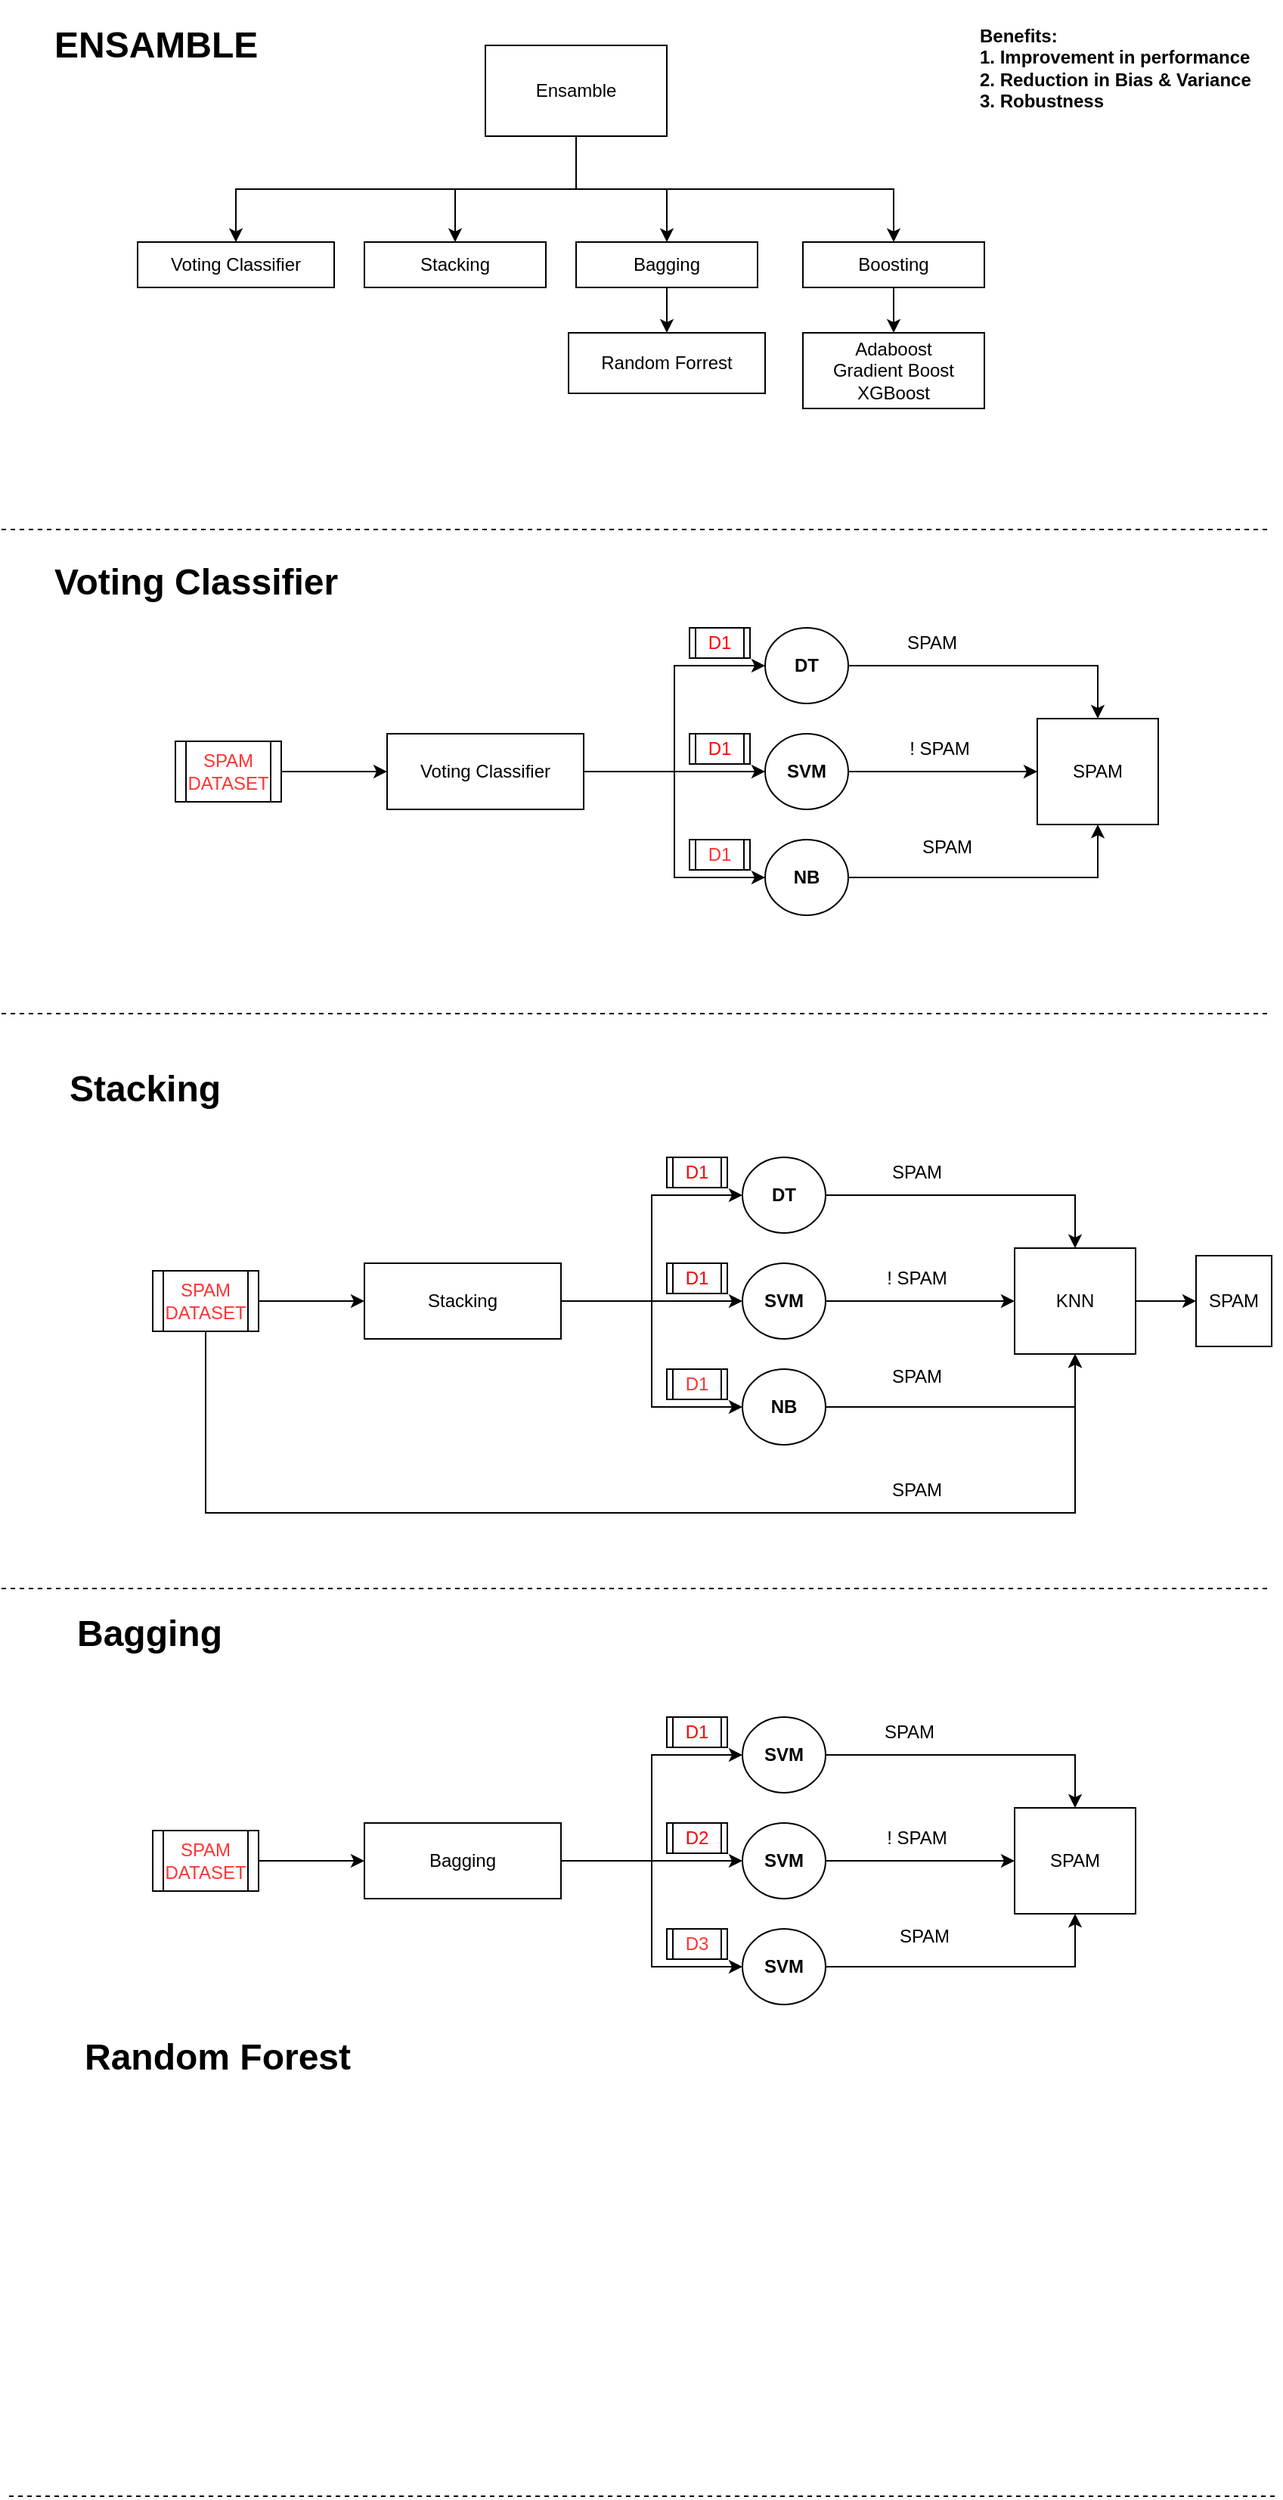 <mxfile version="21.0.2" type="github">
  <diagram name="Page-1" id="7lBA7kvD_7xqQ8wuXruY">
    <mxGraphModel dx="976" dy="680" grid="1" gridSize="10" guides="1" tooltips="1" connect="1" arrows="1" fold="1" page="1" pageScale="1" pageWidth="850" pageHeight="1100" math="0" shadow="0">
      <root>
        <mxCell id="0" />
        <mxCell id="1" parent="0" />
        <mxCell id="OzWp20X-Q7MLgfGEOaph-7" value="" style="edgeStyle=orthogonalEdgeStyle;rounded=0;orthogonalLoop=1;jettySize=auto;html=1;" edge="1" parent="1" source="OzWp20X-Q7MLgfGEOaph-1" target="OzWp20X-Q7MLgfGEOaph-5">
          <mxGeometry relative="1" as="geometry" />
        </mxCell>
        <mxCell id="OzWp20X-Q7MLgfGEOaph-1" value="Ensamble" style="rounded=0;whiteSpace=wrap;html=1;" vertex="1" parent="1">
          <mxGeometry x="320" y="40" width="120" height="60" as="geometry" />
        </mxCell>
        <mxCell id="OzWp20X-Q7MLgfGEOaph-2" value="Voting Classifier" style="rounded=0;whiteSpace=wrap;html=1;" vertex="1" parent="1">
          <mxGeometry x="90" y="170" width="130" height="30" as="geometry" />
        </mxCell>
        <mxCell id="OzWp20X-Q7MLgfGEOaph-4" value="Stacking" style="rounded=0;whiteSpace=wrap;html=1;" vertex="1" parent="1">
          <mxGeometry x="240" y="170" width="120" height="30" as="geometry" />
        </mxCell>
        <mxCell id="OzWp20X-Q7MLgfGEOaph-16" value="" style="edgeStyle=orthogonalEdgeStyle;rounded=0;orthogonalLoop=1;jettySize=auto;html=1;" edge="1" parent="1" source="OzWp20X-Q7MLgfGEOaph-5" target="OzWp20X-Q7MLgfGEOaph-15">
          <mxGeometry relative="1" as="geometry" />
        </mxCell>
        <mxCell id="OzWp20X-Q7MLgfGEOaph-5" value="Bagging" style="rounded=0;whiteSpace=wrap;html=1;" vertex="1" parent="1">
          <mxGeometry x="380" y="170" width="120" height="30" as="geometry" />
        </mxCell>
        <mxCell id="OzWp20X-Q7MLgfGEOaph-18" value="" style="edgeStyle=orthogonalEdgeStyle;rounded=0;orthogonalLoop=1;jettySize=auto;html=1;" edge="1" parent="1" source="OzWp20X-Q7MLgfGEOaph-6" target="OzWp20X-Q7MLgfGEOaph-17">
          <mxGeometry relative="1" as="geometry" />
        </mxCell>
        <mxCell id="OzWp20X-Q7MLgfGEOaph-6" value="Boosting" style="rounded=0;whiteSpace=wrap;html=1;" vertex="1" parent="1">
          <mxGeometry x="530" y="170" width="120" height="30" as="geometry" />
        </mxCell>
        <mxCell id="OzWp20X-Q7MLgfGEOaph-8" value="" style="edgeStyle=orthogonalEdgeStyle;rounded=0;orthogonalLoop=1;jettySize=auto;html=1;exitX=0.5;exitY=1;exitDx=0;exitDy=0;" edge="1" parent="1" source="OzWp20X-Q7MLgfGEOaph-1" target="OzWp20X-Q7MLgfGEOaph-2">
          <mxGeometry relative="1" as="geometry">
            <mxPoint x="390" y="110" as="sourcePoint" />
            <mxPoint x="450" y="180" as="targetPoint" />
          </mxGeometry>
        </mxCell>
        <mxCell id="OzWp20X-Q7MLgfGEOaph-11" value="" style="edgeStyle=orthogonalEdgeStyle;rounded=0;orthogonalLoop=1;jettySize=auto;html=1;exitX=0.5;exitY=1;exitDx=0;exitDy=0;entryX=0.5;entryY=0;entryDx=0;entryDy=0;" edge="1" parent="1" source="OzWp20X-Q7MLgfGEOaph-1" target="OzWp20X-Q7MLgfGEOaph-4">
          <mxGeometry relative="1" as="geometry">
            <mxPoint x="390" y="110" as="sourcePoint" />
            <mxPoint x="165" y="180" as="targetPoint" />
          </mxGeometry>
        </mxCell>
        <mxCell id="OzWp20X-Q7MLgfGEOaph-14" value="" style="edgeStyle=orthogonalEdgeStyle;rounded=0;orthogonalLoop=1;jettySize=auto;html=1;exitX=0.5;exitY=1;exitDx=0;exitDy=0;" edge="1" parent="1" source="OzWp20X-Q7MLgfGEOaph-1" target="OzWp20X-Q7MLgfGEOaph-6">
          <mxGeometry relative="1" as="geometry">
            <mxPoint x="390" y="110" as="sourcePoint" />
            <mxPoint x="450" y="180" as="targetPoint" />
          </mxGeometry>
        </mxCell>
        <mxCell id="OzWp20X-Q7MLgfGEOaph-15" value="Random Forrest" style="rounded=0;whiteSpace=wrap;html=1;" vertex="1" parent="1">
          <mxGeometry x="375" y="230" width="130" height="40" as="geometry" />
        </mxCell>
        <mxCell id="OzWp20X-Q7MLgfGEOaph-17" value="Adaboost&lt;br&gt;Gradient Boost&lt;br&gt;XGBoost" style="rounded=0;whiteSpace=wrap;html=1;align=center;" vertex="1" parent="1">
          <mxGeometry x="530" y="230" width="120" height="50" as="geometry" />
        </mxCell>
        <mxCell id="OzWp20X-Q7MLgfGEOaph-21" value="" style="edgeStyle=orthogonalEdgeStyle;rounded=0;orthogonalLoop=1;jettySize=auto;html=1;entryX=0;entryY=0.5;entryDx=0;entryDy=0;" edge="1" parent="1" source="OzWp20X-Q7MLgfGEOaph-19" target="OzWp20X-Q7MLgfGEOaph-20">
          <mxGeometry relative="1" as="geometry" />
        </mxCell>
        <mxCell id="OzWp20X-Q7MLgfGEOaph-19" value="Voting Classifier" style="rounded=0;whiteSpace=wrap;html=1;" vertex="1" parent="1">
          <mxGeometry x="255" y="495" width="130" height="50" as="geometry" />
        </mxCell>
        <mxCell id="OzWp20X-Q7MLgfGEOaph-31" value="" style="edgeStyle=orthogonalEdgeStyle;rounded=0;orthogonalLoop=1;jettySize=auto;html=1;" edge="1" parent="1" source="OzWp20X-Q7MLgfGEOaph-20" target="OzWp20X-Q7MLgfGEOaph-30">
          <mxGeometry relative="1" as="geometry" />
        </mxCell>
        <mxCell id="OzWp20X-Q7MLgfGEOaph-20" value="DT" style="ellipse;whiteSpace=wrap;html=1;rounded=0;fontStyle=1" vertex="1" parent="1">
          <mxGeometry x="505" y="425" width="55" height="50" as="geometry" />
        </mxCell>
        <mxCell id="OzWp20X-Q7MLgfGEOaph-22" value="SVM" style="ellipse;whiteSpace=wrap;html=1;rounded=0;fontStyle=1" vertex="1" parent="1">
          <mxGeometry x="505" y="495" width="55" height="50" as="geometry" />
        </mxCell>
        <mxCell id="OzWp20X-Q7MLgfGEOaph-23" value="NB" style="ellipse;whiteSpace=wrap;html=1;rounded=0;fontStyle=1" vertex="1" parent="1">
          <mxGeometry x="505" y="565" width="55" height="50" as="geometry" />
        </mxCell>
        <mxCell id="OzWp20X-Q7MLgfGEOaph-24" value="" style="edgeStyle=orthogonalEdgeStyle;rounded=0;orthogonalLoop=1;jettySize=auto;html=1;entryX=0;entryY=0.5;entryDx=0;entryDy=0;exitX=1;exitY=0.5;exitDx=0;exitDy=0;" edge="1" parent="1" source="OzWp20X-Q7MLgfGEOaph-19" target="OzWp20X-Q7MLgfGEOaph-23">
          <mxGeometry relative="1" as="geometry">
            <mxPoint x="395" y="530" as="sourcePoint" />
            <mxPoint x="500" y="430" as="targetPoint" />
          </mxGeometry>
        </mxCell>
        <mxCell id="OzWp20X-Q7MLgfGEOaph-25" value="" style="edgeStyle=orthogonalEdgeStyle;rounded=0;orthogonalLoop=1;jettySize=auto;html=1;exitX=1;exitY=0.5;exitDx=0;exitDy=0;" edge="1" parent="1" source="OzWp20X-Q7MLgfGEOaph-19" target="OzWp20X-Q7MLgfGEOaph-22">
          <mxGeometry relative="1" as="geometry">
            <mxPoint x="395" y="530" as="sourcePoint" />
            <mxPoint x="500" y="570" as="targetPoint" />
          </mxGeometry>
        </mxCell>
        <mxCell id="OzWp20X-Q7MLgfGEOaph-26" value="D1" style="shape=process;whiteSpace=wrap;html=1;backgroundOutline=1;fontColor=#FF0000;" vertex="1" parent="1">
          <mxGeometry x="455" y="425" width="40" height="20" as="geometry" />
        </mxCell>
        <mxCell id="OzWp20X-Q7MLgfGEOaph-27" value="D1" style="shape=process;whiteSpace=wrap;html=1;backgroundOutline=1;fontColor=#FF0000;" vertex="1" parent="1">
          <mxGeometry x="455" y="495" width="40" height="20" as="geometry" />
        </mxCell>
        <mxCell id="OzWp20X-Q7MLgfGEOaph-29" value="D1" style="shape=process;whiteSpace=wrap;html=1;backgroundOutline=1;fontColor=#FF3333;" vertex="1" parent="1">
          <mxGeometry x="455" y="565" width="40" height="20" as="geometry" />
        </mxCell>
        <mxCell id="OzWp20X-Q7MLgfGEOaph-30" value="SPAM" style="whiteSpace=wrap;html=1;rounded=0;" vertex="1" parent="1">
          <mxGeometry x="685" y="485" width="80" height="70" as="geometry" />
        </mxCell>
        <mxCell id="OzWp20X-Q7MLgfGEOaph-32" value="" style="edgeStyle=orthogonalEdgeStyle;rounded=0;orthogonalLoop=1;jettySize=auto;html=1;exitX=1;exitY=0.5;exitDx=0;exitDy=0;entryX=0;entryY=0.5;entryDx=0;entryDy=0;" edge="1" parent="1" source="OzWp20X-Q7MLgfGEOaph-22" target="OzWp20X-Q7MLgfGEOaph-30">
          <mxGeometry relative="1" as="geometry">
            <mxPoint x="570" y="460" as="sourcePoint" />
            <mxPoint x="695" y="520" as="targetPoint" />
          </mxGeometry>
        </mxCell>
        <mxCell id="OzWp20X-Q7MLgfGEOaph-33" value="" style="edgeStyle=orthogonalEdgeStyle;rounded=0;orthogonalLoop=1;jettySize=auto;html=1;entryX=0.5;entryY=1;entryDx=0;entryDy=0;exitX=1;exitY=0.5;exitDx=0;exitDy=0;" edge="1" parent="1" source="OzWp20X-Q7MLgfGEOaph-23" target="OzWp20X-Q7MLgfGEOaph-30">
          <mxGeometry relative="1" as="geometry">
            <mxPoint x="565" y="585" as="sourcePoint" />
            <mxPoint x="735" y="530" as="targetPoint" />
          </mxGeometry>
        </mxCell>
        <mxCell id="OzWp20X-Q7MLgfGEOaph-38" value="" style="edgeStyle=orthogonalEdgeStyle;rounded=0;orthogonalLoop=1;jettySize=auto;html=1;" edge="1" parent="1" source="OzWp20X-Q7MLgfGEOaph-34" target="OzWp20X-Q7MLgfGEOaph-19">
          <mxGeometry relative="1" as="geometry" />
        </mxCell>
        <mxCell id="OzWp20X-Q7MLgfGEOaph-34" value="SPAM DATASET" style="shape=process;whiteSpace=wrap;html=1;backgroundOutline=1;fontColor=#FF3333;" vertex="1" parent="1">
          <mxGeometry x="115" y="500" width="70" height="40" as="geometry" />
        </mxCell>
        <mxCell id="OzWp20X-Q7MLgfGEOaph-35" value="SPAM" style="text;html=1;align=center;verticalAlign=middle;resizable=0;points=[];autosize=1;strokeColor=none;fillColor=none;" vertex="1" parent="1">
          <mxGeometry x="585" y="420" width="60" height="30" as="geometry" />
        </mxCell>
        <mxCell id="OzWp20X-Q7MLgfGEOaph-36" value="! SPAM" style="text;html=1;align=center;verticalAlign=middle;resizable=0;points=[];autosize=1;strokeColor=none;fillColor=none;" vertex="1" parent="1">
          <mxGeometry x="590" y="490" width="60" height="30" as="geometry" />
        </mxCell>
        <mxCell id="OzWp20X-Q7MLgfGEOaph-37" value="SPAM" style="text;html=1;align=center;verticalAlign=middle;resizable=0;points=[];autosize=1;strokeColor=none;fillColor=none;" vertex="1" parent="1">
          <mxGeometry x="595" y="555" width="60" height="30" as="geometry" />
        </mxCell>
        <mxCell id="OzWp20X-Q7MLgfGEOaph-39" value="" style="endArrow=none;dashed=1;html=1;rounded=0;" edge="1" parent="1">
          <mxGeometry width="50" height="50" relative="1" as="geometry">
            <mxPoint y="360" as="sourcePoint" />
            <mxPoint x="840" y="360" as="targetPoint" />
          </mxGeometry>
        </mxCell>
        <mxCell id="OzWp20X-Q7MLgfGEOaph-40" value="&lt;h1 style=&quot;border-color: var(--border-color);&quot;&gt;Voting Classifier&lt;/h1&gt;&lt;h1&gt;&lt;p style=&quot;border-color: var(--border-color);&quot;&gt;&lt;br style=&quot;border-color: var(--border-color); font-size: 12px; font-weight: 400;&quot;&gt;&lt;/p&gt;&lt;/h1&gt;" style="text;html=1;strokeColor=none;fillColor=none;spacing=5;spacingTop=-20;whiteSpace=wrap;overflow=hidden;rounded=0;" vertex="1" parent="1">
          <mxGeometry x="30" y="375" width="210" height="35" as="geometry" />
        </mxCell>
        <mxCell id="OzWp20X-Q7MLgfGEOaph-42" value="&lt;h1&gt;ENSAMBLE&lt;/h1&gt;" style="text;html=1;strokeColor=none;fillColor=none;spacing=5;spacingTop=-20;whiteSpace=wrap;overflow=hidden;rounded=0;" vertex="1" parent="1">
          <mxGeometry x="30" y="20" width="210" height="35" as="geometry" />
        </mxCell>
        <mxCell id="OzWp20X-Q7MLgfGEOaph-43" value="" style="endArrow=none;dashed=1;html=1;rounded=0;" edge="1" parent="1">
          <mxGeometry width="50" height="50" relative="1" as="geometry">
            <mxPoint y="680" as="sourcePoint" />
            <mxPoint x="840" y="680" as="targetPoint" />
          </mxGeometry>
        </mxCell>
        <mxCell id="OzWp20X-Q7MLgfGEOaph-44" value="&lt;h1 style=&quot;border-color: var(--border-color);&quot;&gt;Stacking&lt;/h1&gt;" style="text;html=1;strokeColor=none;fillColor=none;spacing=5;spacingTop=-20;whiteSpace=wrap;overflow=hidden;rounded=0;" vertex="1" parent="1">
          <mxGeometry x="40" y="710" width="210" height="35" as="geometry" />
        </mxCell>
        <mxCell id="OzWp20X-Q7MLgfGEOaph-45" value="" style="edgeStyle=orthogonalEdgeStyle;rounded=0;orthogonalLoop=1;jettySize=auto;html=1;entryX=0;entryY=0.5;entryDx=0;entryDy=0;" edge="1" parent="1" source="OzWp20X-Q7MLgfGEOaph-46" target="OzWp20X-Q7MLgfGEOaph-48">
          <mxGeometry relative="1" as="geometry" />
        </mxCell>
        <mxCell id="OzWp20X-Q7MLgfGEOaph-46" value="Stacking" style="rounded=0;whiteSpace=wrap;html=1;" vertex="1" parent="1">
          <mxGeometry x="240" y="845" width="130" height="50" as="geometry" />
        </mxCell>
        <mxCell id="OzWp20X-Q7MLgfGEOaph-47" value="" style="edgeStyle=orthogonalEdgeStyle;rounded=0;orthogonalLoop=1;jettySize=auto;html=1;" edge="1" parent="1" source="OzWp20X-Q7MLgfGEOaph-48" target="OzWp20X-Q7MLgfGEOaph-56">
          <mxGeometry relative="1" as="geometry" />
        </mxCell>
        <mxCell id="OzWp20X-Q7MLgfGEOaph-48" value="DT" style="ellipse;whiteSpace=wrap;html=1;rounded=0;fontStyle=1" vertex="1" parent="1">
          <mxGeometry x="490" y="775" width="55" height="50" as="geometry" />
        </mxCell>
        <mxCell id="OzWp20X-Q7MLgfGEOaph-49" value="SVM" style="ellipse;whiteSpace=wrap;html=1;rounded=0;fontStyle=1" vertex="1" parent="1">
          <mxGeometry x="490" y="845" width="55" height="50" as="geometry" />
        </mxCell>
        <mxCell id="OzWp20X-Q7MLgfGEOaph-50" value="NB" style="ellipse;whiteSpace=wrap;html=1;rounded=0;fontStyle=1" vertex="1" parent="1">
          <mxGeometry x="490" y="915" width="55" height="50" as="geometry" />
        </mxCell>
        <mxCell id="OzWp20X-Q7MLgfGEOaph-51" value="" style="edgeStyle=orthogonalEdgeStyle;rounded=0;orthogonalLoop=1;jettySize=auto;html=1;entryX=0;entryY=0.5;entryDx=0;entryDy=0;exitX=1;exitY=0.5;exitDx=0;exitDy=0;" edge="1" parent="1" source="OzWp20X-Q7MLgfGEOaph-46" target="OzWp20X-Q7MLgfGEOaph-50">
          <mxGeometry relative="1" as="geometry">
            <mxPoint x="380" y="880" as="sourcePoint" />
            <mxPoint x="485" y="780" as="targetPoint" />
          </mxGeometry>
        </mxCell>
        <mxCell id="OzWp20X-Q7MLgfGEOaph-52" value="" style="edgeStyle=orthogonalEdgeStyle;rounded=0;orthogonalLoop=1;jettySize=auto;html=1;exitX=1;exitY=0.5;exitDx=0;exitDy=0;" edge="1" parent="1" source="OzWp20X-Q7MLgfGEOaph-46" target="OzWp20X-Q7MLgfGEOaph-49">
          <mxGeometry relative="1" as="geometry">
            <mxPoint x="380" y="880" as="sourcePoint" />
            <mxPoint x="485" y="920" as="targetPoint" />
          </mxGeometry>
        </mxCell>
        <mxCell id="OzWp20X-Q7MLgfGEOaph-53" value="D1" style="shape=process;whiteSpace=wrap;html=1;backgroundOutline=1;fontColor=#FF0000;" vertex="1" parent="1">
          <mxGeometry x="440" y="775" width="40" height="20" as="geometry" />
        </mxCell>
        <mxCell id="OzWp20X-Q7MLgfGEOaph-54" value="D1" style="shape=process;whiteSpace=wrap;html=1;backgroundOutline=1;fontColor=#FF0000;" vertex="1" parent="1">
          <mxGeometry x="440" y="845" width="40" height="20" as="geometry" />
        </mxCell>
        <mxCell id="OzWp20X-Q7MLgfGEOaph-55" value="D1" style="shape=process;whiteSpace=wrap;html=1;backgroundOutline=1;fontColor=#FF3333;" vertex="1" parent="1">
          <mxGeometry x="440" y="915" width="40" height="20" as="geometry" />
        </mxCell>
        <mxCell id="OzWp20X-Q7MLgfGEOaph-67" value="" style="edgeStyle=orthogonalEdgeStyle;rounded=0;orthogonalLoop=1;jettySize=auto;html=1;" edge="1" parent="1" source="OzWp20X-Q7MLgfGEOaph-56" target="OzWp20X-Q7MLgfGEOaph-66">
          <mxGeometry relative="1" as="geometry" />
        </mxCell>
        <mxCell id="OzWp20X-Q7MLgfGEOaph-56" value="KNN" style="whiteSpace=wrap;html=1;rounded=0;" vertex="1" parent="1">
          <mxGeometry x="670" y="835" width="80" height="70" as="geometry" />
        </mxCell>
        <mxCell id="OzWp20X-Q7MLgfGEOaph-57" value="" style="edgeStyle=orthogonalEdgeStyle;rounded=0;orthogonalLoop=1;jettySize=auto;html=1;exitX=1;exitY=0.5;exitDx=0;exitDy=0;entryX=0;entryY=0.5;entryDx=0;entryDy=0;" edge="1" parent="1" source="OzWp20X-Q7MLgfGEOaph-49" target="OzWp20X-Q7MLgfGEOaph-56">
          <mxGeometry relative="1" as="geometry">
            <mxPoint x="555" y="810" as="sourcePoint" />
            <mxPoint x="680" y="870" as="targetPoint" />
          </mxGeometry>
        </mxCell>
        <mxCell id="OzWp20X-Q7MLgfGEOaph-58" value="" style="edgeStyle=orthogonalEdgeStyle;rounded=0;orthogonalLoop=1;jettySize=auto;html=1;entryX=0.5;entryY=1;entryDx=0;entryDy=0;exitX=1;exitY=0.5;exitDx=0;exitDy=0;" edge="1" parent="1" target="OzWp20X-Q7MLgfGEOaph-56" source="OzWp20X-Q7MLgfGEOaph-50">
          <mxGeometry relative="1" as="geometry">
            <mxPoint x="550" y="935" as="sourcePoint" />
            <mxPoint x="720" y="880" as="targetPoint" />
          </mxGeometry>
        </mxCell>
        <mxCell id="OzWp20X-Q7MLgfGEOaph-59" value="" style="edgeStyle=orthogonalEdgeStyle;rounded=0;orthogonalLoop=1;jettySize=auto;html=1;" edge="1" parent="1" source="OzWp20X-Q7MLgfGEOaph-60" target="OzWp20X-Q7MLgfGEOaph-46">
          <mxGeometry relative="1" as="geometry" />
        </mxCell>
        <mxCell id="OzWp20X-Q7MLgfGEOaph-60" value="SPAM DATASET" style="shape=process;whiteSpace=wrap;html=1;backgroundOutline=1;fontColor=#FF3333;" vertex="1" parent="1">
          <mxGeometry x="100" y="850" width="70" height="40" as="geometry" />
        </mxCell>
        <mxCell id="OzWp20X-Q7MLgfGEOaph-61" value="SPAM" style="text;html=1;align=center;verticalAlign=middle;resizable=0;points=[];autosize=1;strokeColor=none;fillColor=none;" vertex="1" parent="1">
          <mxGeometry x="575" y="770" width="60" height="30" as="geometry" />
        </mxCell>
        <mxCell id="OzWp20X-Q7MLgfGEOaph-62" value="! SPAM" style="text;html=1;align=center;verticalAlign=middle;resizable=0;points=[];autosize=1;strokeColor=none;fillColor=none;" vertex="1" parent="1">
          <mxGeometry x="575" y="840" width="60" height="30" as="geometry" />
        </mxCell>
        <mxCell id="OzWp20X-Q7MLgfGEOaph-63" value="SPAM" style="text;html=1;align=center;verticalAlign=middle;resizable=0;points=[];autosize=1;strokeColor=none;fillColor=none;" vertex="1" parent="1">
          <mxGeometry x="575" y="905" width="60" height="30" as="geometry" />
        </mxCell>
        <mxCell id="OzWp20X-Q7MLgfGEOaph-64" value="" style="edgeStyle=orthogonalEdgeStyle;rounded=0;orthogonalLoop=1;jettySize=auto;html=1;exitX=0.5;exitY=1;exitDx=0;exitDy=0;" edge="1" parent="1" source="OzWp20X-Q7MLgfGEOaph-60" target="OzWp20X-Q7MLgfGEOaph-56">
          <mxGeometry relative="1" as="geometry">
            <mxPoint x="555" y="950" as="sourcePoint" />
            <mxPoint x="710" y="910" as="targetPoint" />
            <Array as="points">
              <mxPoint x="135" y="1010" />
              <mxPoint x="710" y="1010" />
            </Array>
          </mxGeometry>
        </mxCell>
        <mxCell id="OzWp20X-Q7MLgfGEOaph-65" value="SPAM" style="text;html=1;align=center;verticalAlign=middle;resizable=0;points=[];autosize=1;strokeColor=none;fillColor=none;" vertex="1" parent="1">
          <mxGeometry x="575" y="980" width="60" height="30" as="geometry" />
        </mxCell>
        <mxCell id="OzWp20X-Q7MLgfGEOaph-66" value="SPAM" style="whiteSpace=wrap;html=1;rounded=0;" vertex="1" parent="1">
          <mxGeometry x="790" y="840" width="50" height="60" as="geometry" />
        </mxCell>
        <mxCell id="OzWp20X-Q7MLgfGEOaph-68" value="" style="endArrow=none;dashed=1;html=1;rounded=0;" edge="1" parent="1">
          <mxGeometry width="50" height="50" relative="1" as="geometry">
            <mxPoint y="1060" as="sourcePoint" />
            <mxPoint x="840" y="1060" as="targetPoint" />
          </mxGeometry>
        </mxCell>
        <mxCell id="OzWp20X-Q7MLgfGEOaph-69" value="&lt;h1 style=&quot;border-color: var(--border-color);&quot;&gt;Bagging&lt;/h1&gt;" style="text;html=1;strokeColor=none;fillColor=none;spacing=5;spacingTop=-20;whiteSpace=wrap;overflow=hidden;rounded=0;" vertex="1" parent="1">
          <mxGeometry x="45" y="1070" width="210" height="35" as="geometry" />
        </mxCell>
        <mxCell id="OzWp20X-Q7MLgfGEOaph-70" value="" style="edgeStyle=orthogonalEdgeStyle;rounded=0;orthogonalLoop=1;jettySize=auto;html=1;entryX=0;entryY=0.5;entryDx=0;entryDy=0;" edge="1" parent="1" source="OzWp20X-Q7MLgfGEOaph-71" target="OzWp20X-Q7MLgfGEOaph-73">
          <mxGeometry relative="1" as="geometry" />
        </mxCell>
        <mxCell id="OzWp20X-Q7MLgfGEOaph-71" value="Bagging" style="rounded=0;whiteSpace=wrap;html=1;" vertex="1" parent="1">
          <mxGeometry x="240" y="1215" width="130" height="50" as="geometry" />
        </mxCell>
        <mxCell id="OzWp20X-Q7MLgfGEOaph-72" value="" style="edgeStyle=orthogonalEdgeStyle;rounded=0;orthogonalLoop=1;jettySize=auto;html=1;" edge="1" parent="1" source="OzWp20X-Q7MLgfGEOaph-73" target="OzWp20X-Q7MLgfGEOaph-81">
          <mxGeometry relative="1" as="geometry" />
        </mxCell>
        <mxCell id="OzWp20X-Q7MLgfGEOaph-73" value="SVM" style="ellipse;whiteSpace=wrap;html=1;rounded=0;fontStyle=1" vertex="1" parent="1">
          <mxGeometry x="490" y="1145" width="55" height="50" as="geometry" />
        </mxCell>
        <mxCell id="OzWp20X-Q7MLgfGEOaph-74" value="SVM" style="ellipse;whiteSpace=wrap;html=1;rounded=0;fontStyle=1" vertex="1" parent="1">
          <mxGeometry x="490" y="1215" width="55" height="50" as="geometry" />
        </mxCell>
        <mxCell id="OzWp20X-Q7MLgfGEOaph-75" value="SVM" style="ellipse;whiteSpace=wrap;html=1;rounded=0;fontStyle=1" vertex="1" parent="1">
          <mxGeometry x="490" y="1285" width="55" height="50" as="geometry" />
        </mxCell>
        <mxCell id="OzWp20X-Q7MLgfGEOaph-76" value="" style="edgeStyle=orthogonalEdgeStyle;rounded=0;orthogonalLoop=1;jettySize=auto;html=1;entryX=0;entryY=0.5;entryDx=0;entryDy=0;exitX=1;exitY=0.5;exitDx=0;exitDy=0;" edge="1" parent="1" source="OzWp20X-Q7MLgfGEOaph-71" target="OzWp20X-Q7MLgfGEOaph-75">
          <mxGeometry relative="1" as="geometry">
            <mxPoint x="380" y="1250" as="sourcePoint" />
            <mxPoint x="485" y="1150" as="targetPoint" />
          </mxGeometry>
        </mxCell>
        <mxCell id="OzWp20X-Q7MLgfGEOaph-77" value="" style="edgeStyle=orthogonalEdgeStyle;rounded=0;orthogonalLoop=1;jettySize=auto;html=1;exitX=1;exitY=0.5;exitDx=0;exitDy=0;" edge="1" parent="1" source="OzWp20X-Q7MLgfGEOaph-71" target="OzWp20X-Q7MLgfGEOaph-74">
          <mxGeometry relative="1" as="geometry">
            <mxPoint x="380" y="1250" as="sourcePoint" />
            <mxPoint x="485" y="1290" as="targetPoint" />
          </mxGeometry>
        </mxCell>
        <mxCell id="OzWp20X-Q7MLgfGEOaph-78" value="D1" style="shape=process;whiteSpace=wrap;html=1;backgroundOutline=1;fontColor=#FF0000;" vertex="1" parent="1">
          <mxGeometry x="440" y="1145" width="40" height="20" as="geometry" />
        </mxCell>
        <mxCell id="OzWp20X-Q7MLgfGEOaph-79" value="D2" style="shape=process;whiteSpace=wrap;html=1;backgroundOutline=1;fontColor=#FF0000;" vertex="1" parent="1">
          <mxGeometry x="440" y="1215" width="40" height="20" as="geometry" />
        </mxCell>
        <mxCell id="OzWp20X-Q7MLgfGEOaph-80" value="D3" style="shape=process;whiteSpace=wrap;html=1;backgroundOutline=1;fontColor=#FF3333;" vertex="1" parent="1">
          <mxGeometry x="440" y="1285" width="40" height="20" as="geometry" />
        </mxCell>
        <mxCell id="OzWp20X-Q7MLgfGEOaph-81" value="SPAM" style="whiteSpace=wrap;html=1;rounded=0;" vertex="1" parent="1">
          <mxGeometry x="670" y="1205" width="80" height="70" as="geometry" />
        </mxCell>
        <mxCell id="OzWp20X-Q7MLgfGEOaph-82" value="" style="edgeStyle=orthogonalEdgeStyle;rounded=0;orthogonalLoop=1;jettySize=auto;html=1;exitX=1;exitY=0.5;exitDx=0;exitDy=0;entryX=0;entryY=0.5;entryDx=0;entryDy=0;" edge="1" parent="1" source="OzWp20X-Q7MLgfGEOaph-74" target="OzWp20X-Q7MLgfGEOaph-81">
          <mxGeometry relative="1" as="geometry">
            <mxPoint x="555" y="1180" as="sourcePoint" />
            <mxPoint x="680" y="1240" as="targetPoint" />
          </mxGeometry>
        </mxCell>
        <mxCell id="OzWp20X-Q7MLgfGEOaph-83" value="" style="edgeStyle=orthogonalEdgeStyle;rounded=0;orthogonalLoop=1;jettySize=auto;html=1;entryX=0.5;entryY=1;entryDx=0;entryDy=0;exitX=1;exitY=0.5;exitDx=0;exitDy=0;" edge="1" parent="1" source="OzWp20X-Q7MLgfGEOaph-75" target="OzWp20X-Q7MLgfGEOaph-81">
          <mxGeometry relative="1" as="geometry">
            <mxPoint x="550" y="1305" as="sourcePoint" />
            <mxPoint x="720" y="1250" as="targetPoint" />
          </mxGeometry>
        </mxCell>
        <mxCell id="OzWp20X-Q7MLgfGEOaph-84" value="" style="edgeStyle=orthogonalEdgeStyle;rounded=0;orthogonalLoop=1;jettySize=auto;html=1;" edge="1" parent="1" source="OzWp20X-Q7MLgfGEOaph-85" target="OzWp20X-Q7MLgfGEOaph-71">
          <mxGeometry relative="1" as="geometry" />
        </mxCell>
        <mxCell id="OzWp20X-Q7MLgfGEOaph-85" value="SPAM DATASET" style="shape=process;whiteSpace=wrap;html=1;backgroundOutline=1;fontColor=#FF3333;" vertex="1" parent="1">
          <mxGeometry x="100" y="1220" width="70" height="40" as="geometry" />
        </mxCell>
        <mxCell id="OzWp20X-Q7MLgfGEOaph-86" value="SPAM" style="text;html=1;align=center;verticalAlign=middle;resizable=0;points=[];autosize=1;strokeColor=none;fillColor=none;" vertex="1" parent="1">
          <mxGeometry x="570" y="1140" width="60" height="30" as="geometry" />
        </mxCell>
        <mxCell id="OzWp20X-Q7MLgfGEOaph-87" value="! SPAM" style="text;html=1;align=center;verticalAlign=middle;resizable=0;points=[];autosize=1;strokeColor=none;fillColor=none;" vertex="1" parent="1">
          <mxGeometry x="575" y="1210" width="60" height="30" as="geometry" />
        </mxCell>
        <mxCell id="OzWp20X-Q7MLgfGEOaph-88" value="SPAM" style="text;html=1;align=center;verticalAlign=middle;resizable=0;points=[];autosize=1;strokeColor=none;fillColor=none;" vertex="1" parent="1">
          <mxGeometry x="580" y="1275" width="60" height="30" as="geometry" />
        </mxCell>
        <mxCell id="OzWp20X-Q7MLgfGEOaph-89" value="" style="endArrow=none;dashed=1;html=1;rounded=0;" edge="1" parent="1">
          <mxGeometry width="50" height="50" relative="1" as="geometry">
            <mxPoint x="5" y="1660" as="sourcePoint" />
            <mxPoint x="845" y="1660" as="targetPoint" />
          </mxGeometry>
        </mxCell>
        <mxCell id="OzWp20X-Q7MLgfGEOaph-90" value="&lt;h1 style=&quot;border-color: var(--border-color);&quot;&gt;Random Forest&lt;/h1&gt;" style="text;html=1;strokeColor=none;fillColor=none;spacing=5;spacingTop=-20;whiteSpace=wrap;overflow=hidden;rounded=0;" vertex="1" parent="1">
          <mxGeometry x="50" y="1350" width="210" height="35" as="geometry" />
        </mxCell>
        <mxCell id="OzWp20X-Q7MLgfGEOaph-91" value="Benefits:&amp;nbsp;&lt;br&gt;1. Improvement in performance&lt;br&gt;2. Reduction in Bias &amp;amp; Variance&lt;br&gt;3. Robustness" style="text;html=1;align=left;verticalAlign=middle;resizable=0;points=[];autosize=1;strokeColor=none;fillColor=none;fontStyle=1" vertex="1" parent="1">
          <mxGeometry x="645" y="20" width="200" height="70" as="geometry" />
        </mxCell>
      </root>
    </mxGraphModel>
  </diagram>
</mxfile>
